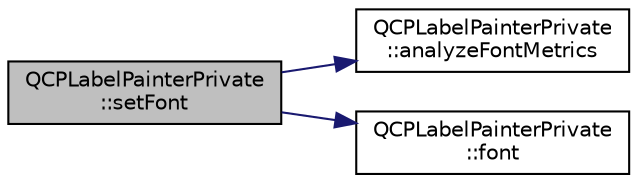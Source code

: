 digraph "QCPLabelPainterPrivate::setFont"
{
 // LATEX_PDF_SIZE
  edge [fontname="Helvetica",fontsize="10",labelfontname="Helvetica",labelfontsize="10"];
  node [fontname="Helvetica",fontsize="10",shape=record];
  rankdir="LR";
  Node1 [label="QCPLabelPainterPrivate\l::setFont",height=0.2,width=0.4,color="black", fillcolor="grey75", style="filled", fontcolor="black",tooltip=" "];
  Node1 -> Node2 [color="midnightblue",fontsize="10",style="solid",fontname="Helvetica"];
  Node2 [label="QCPLabelPainterPrivate\l::analyzeFontMetrics",height=0.2,width=0.4,color="black", fillcolor="white", style="filled",URL="$classQCPLabelPainterPrivate.html#a3af49398352e1170072a68f326f01bc6",tooltip=" "];
  Node1 -> Node3 [color="midnightblue",fontsize="10",style="solid",fontname="Helvetica"];
  Node3 [label="QCPLabelPainterPrivate\l::font",height=0.2,width=0.4,color="black", fillcolor="white", style="filled",URL="$classQCPLabelPainterPrivate.html#aaf5c2671c285fa3f8c0491ea712fd98e",tooltip=" "];
}

